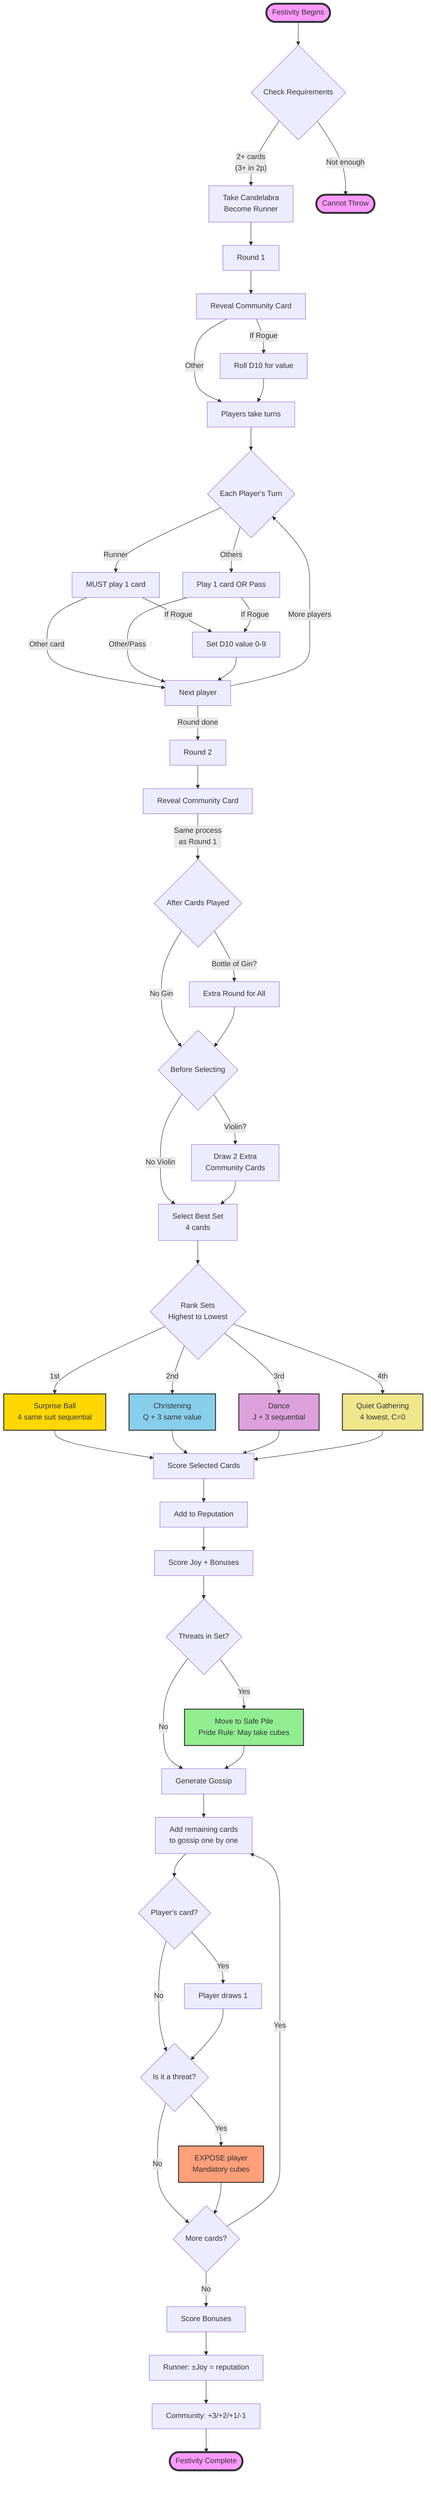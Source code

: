 graph TD
    Start([Festivity Begins]) --> Check{Check Requirements}
    
    Check -->|"2+ cards<br/>(3+ in 2p)"| Take[Take Candelabra<br/>Become Runner]
    Check -->|Not enough| End([Cannot Throw])
    
    Take --> Round1[Round 1]
    
    Round1 --> Rev1[Reveal Community Card]
    Rev1 -->|If Rogue| Roll1[Roll D10 for value]
    Rev1 -->|Other| Play1[Players take turns]
    Roll1 --> Play1
    
    Play1 --> Turn1{Each Player's Turn}
    Turn1 -->|Runner| Must1[MUST play 1 card]
    Turn1 -->|Others| Choice1[Play 1 card OR Pass]
    
    Must1 -->|If Rogue| Set1[Set D10 value 0-9]
    Choice1 -->|If Rogue| Set1
    Must1 -->|Other card| Next1[Next player]
    Choice1 -->|Other/Pass| Next1
    Set1 --> Next1
    
    Next1 -->|More players| Turn1
    Next1 -->|Round done| Round2[Round 2]
    
    Round2 --> Rev2[Reveal Community Card]
    Rev2 -->|"Same process<br/>as Round 1"| AfterCards{After Cards Played}
    
    AfterCards -->|Bottle of Gin?| Extra[Extra Round for All]
    AfterCards -->|No Gin| BeforeSelect{Before Selecting}
    Extra --> BeforeSelect
    
    BeforeSelect -->|Violin?| Draw2[Draw 2 Extra<br/>Community Cards]
    BeforeSelect -->|No Violin| Select[Select Best Set<br/>4 cards]
    Draw2 --> Select
    
    Select --> Rank{Rank Sets<br/>Highest to Lowest}
    
    Rank -->|1st| SB[Surprise Ball<br/>4 same suit sequential]
    Rank -->|2nd| Chr[Christening<br/>Q + 3 same value]
    Rank -->|3rd| Dan[Dance<br/>J + 3 sequential]
    Rank -->|4th| QG[Quiet Gathering<br/>4 lowest, C=0]
    
    SB --> Score[Score Selected Cards]
    Chr --> Score
    Dan --> Score
    QG --> Score
    
    Score --> AddRep[Add to Reputation]
    AddRep --> ScoreJoy[Score Joy + Bonuses]
    
    ScoreJoy --> Foil{Threats in Set?}
    Foil -->|Yes| FoilThreat[Move to Safe Pile<br/>Pride Rule: May take cubes]
    Foil -->|No| Gossip
    FoilThreat --> Gossip[Generate Gossip]
    
    Gossip --> AddGossip[Add remaining cards<br/>to gossip one by one]
    AddGossip --> DrawCheck{Player's card?}
    DrawCheck -->|Yes| DrawCard[Player draws 1]
    DrawCheck -->|No| CheckThreat{Is it a threat?}
    DrawCard --> CheckThreat
    
    CheckThreat -->|Yes| Expose[EXPOSE player<br/>Mandatory cubes]
    CheckThreat -->|No| NextGossip{More cards?}
    Expose --> NextGossip
    
    NextGossip -->|Yes| AddGossip
    NextGossip -->|No| Bonus[Score Bonuses]
    
    Bonus --> RunnerBonus[Runner: ±Joy = reputation]
    RunnerBonus --> CommBonus[Community: +3/+2/+1/-1]
    CommBonus --> End2([Festivity Complete])
    
    style Start fill:#f9f,stroke:#333,stroke-width:4px
    style End fill:#f9f,stroke:#333,stroke-width:4px
    style End2 fill:#f9f,stroke:#333,stroke-width:4px
    style FoilThreat fill:#90EE90,stroke:#333,stroke-width:2px
    style Expose fill:#FFA07A,stroke:#333,stroke-width:2px
    style SB fill:#FFD700,stroke:#333,stroke-width:2px
    style Chr fill:#87CEEB,stroke:#333,stroke-width:2px
    style Dan fill:#DDA0DD,stroke:#333,stroke-width:2px
    style QG fill:#F0E68C,stroke:#333,stroke-width:2px